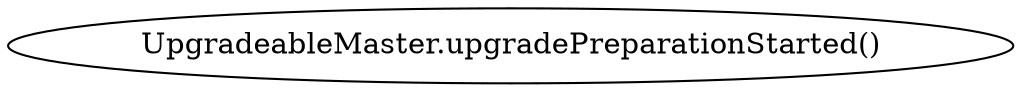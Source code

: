 digraph "" {
	graph [bb="0,0,397.98,36"];
	node [label="\N"];
	"UpgradeableMaster.upgradePreparationStarted()"	 [height=0.5,
		pos="198.99,18",
		width=5.5274];
}
digraph "" {
	graph [bb="0,0,397.98,36"];
	node [label="\N"];
	"UpgradeableMaster.upgradePreparationStarted()"	 [height=0.5,
		pos="198.99,18",
		width=5.5274];
}
digraph "" {
	graph [bb="0,0,397.98,36"];
	node [label="\N"];
	"UpgradeableMaster.upgradePreparationStarted()"	 [height=0.5,
		pos="198.99,18",
		width=5.5274];
}
